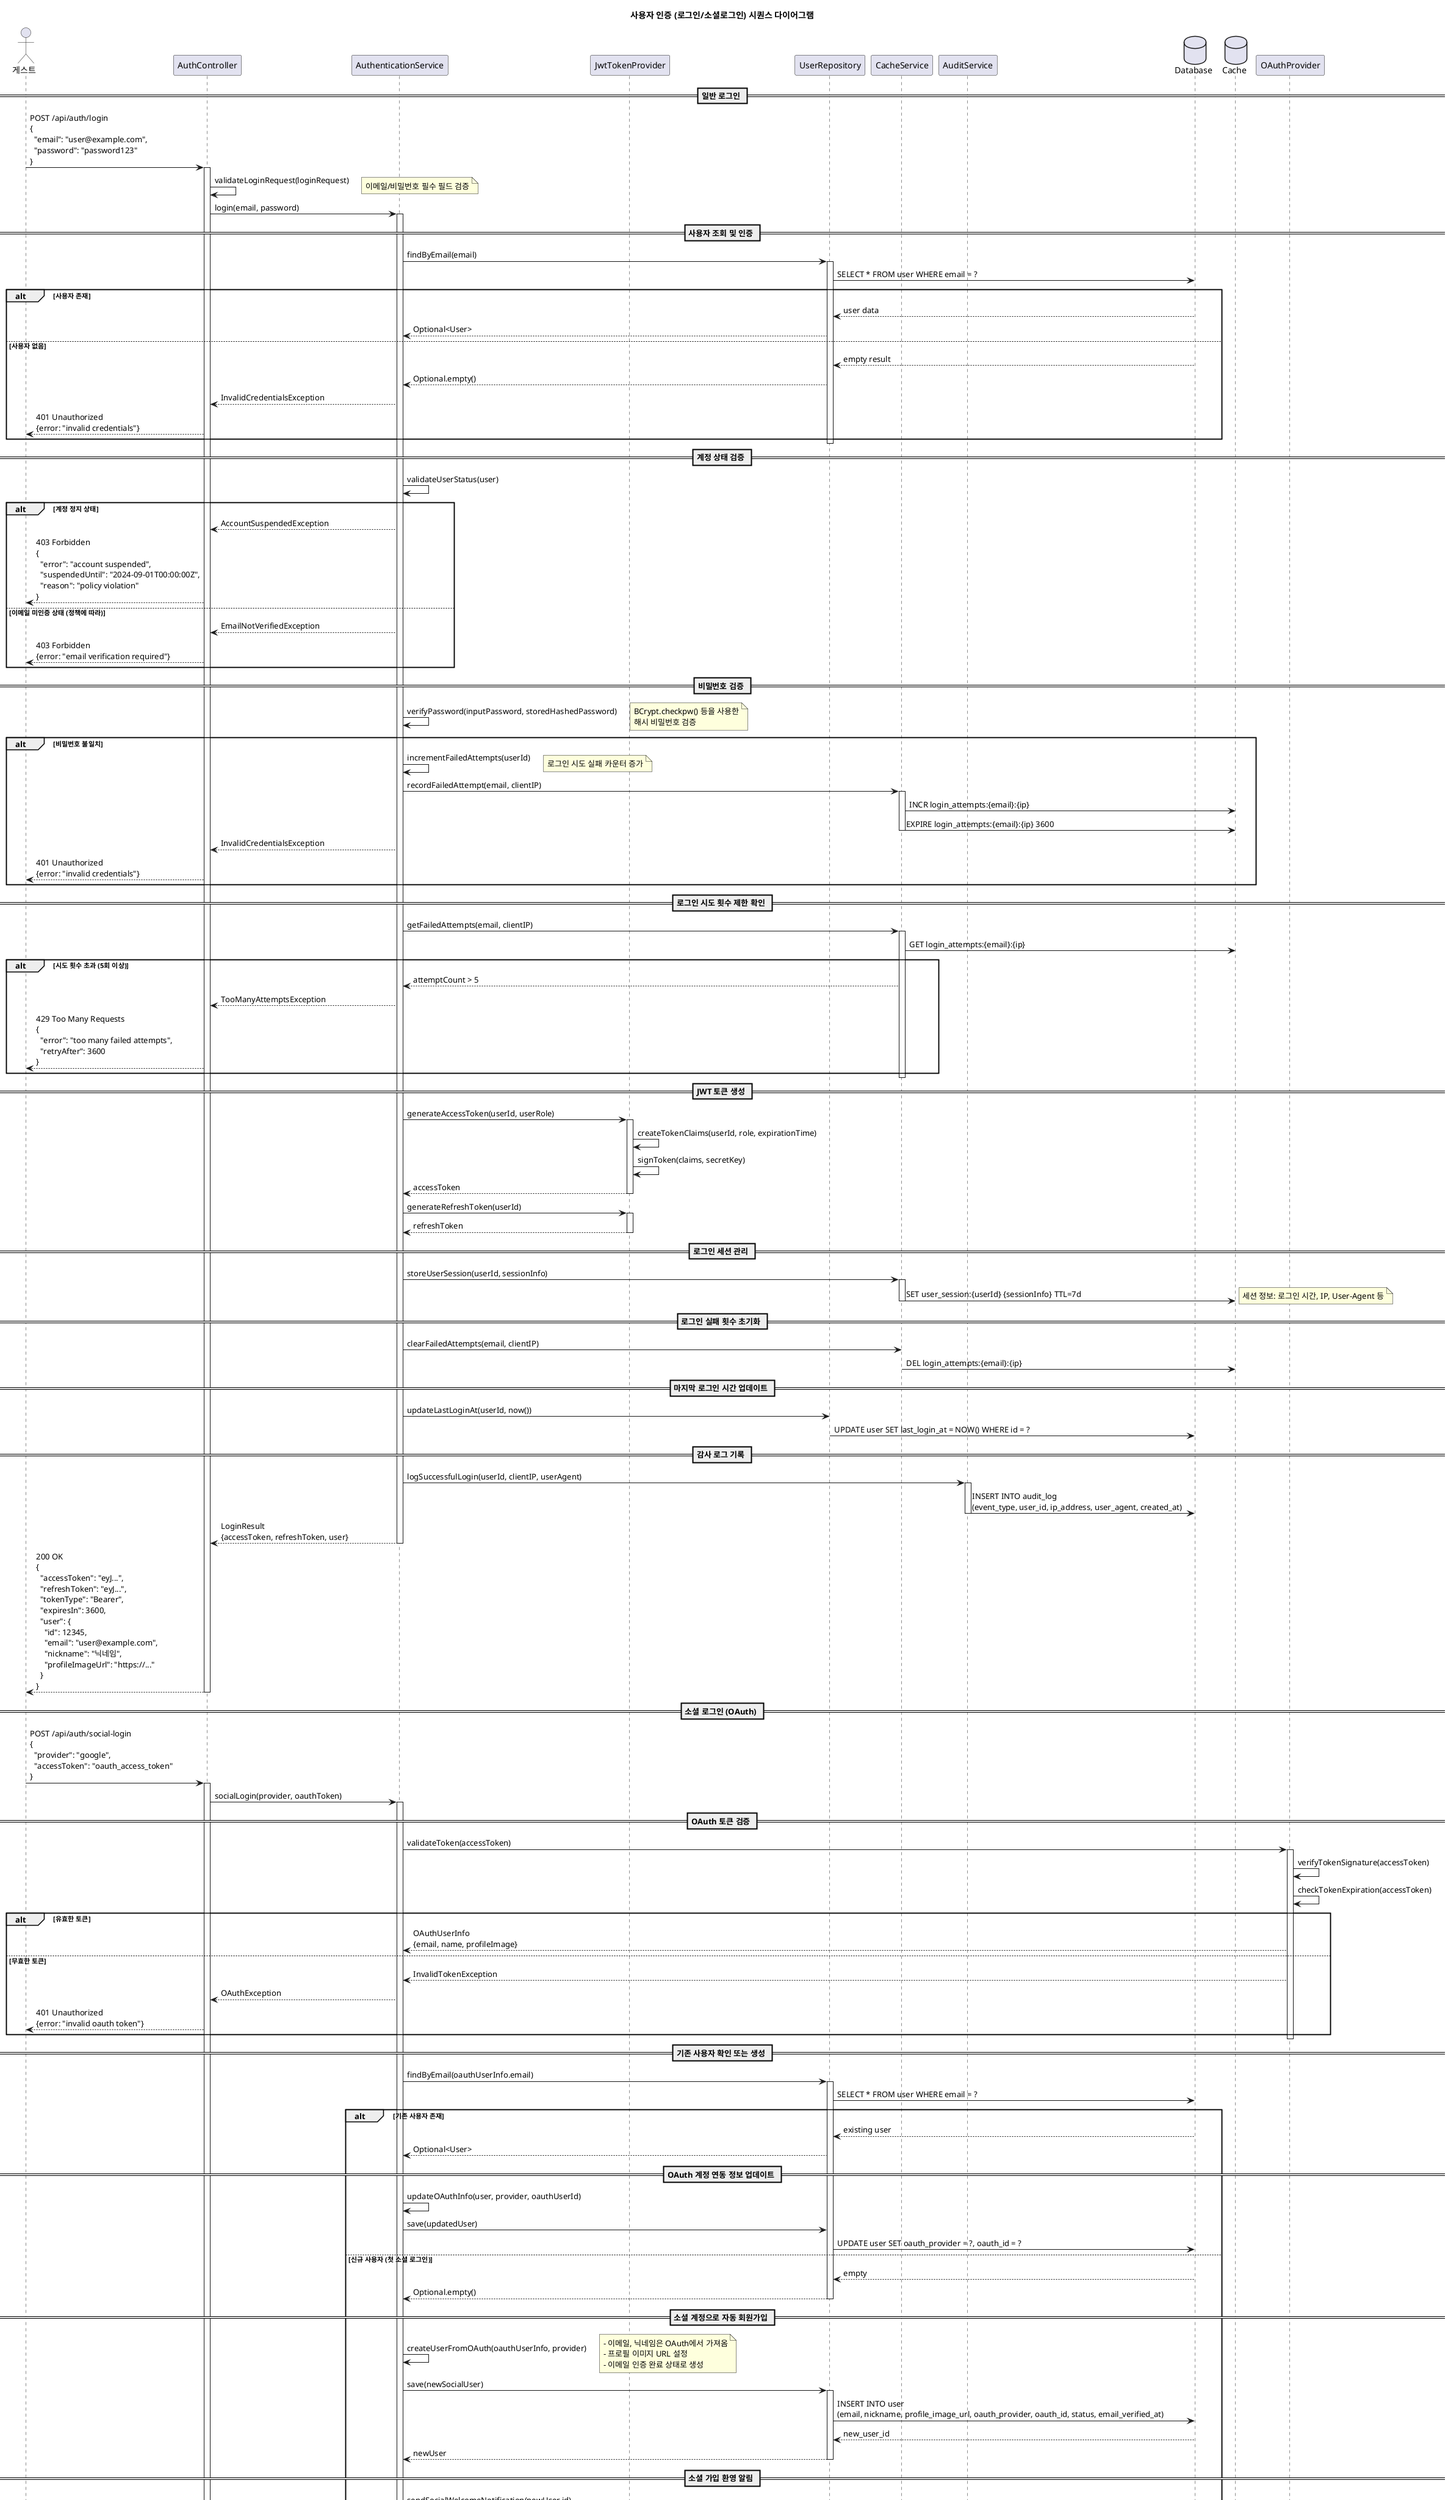 @startuml
title 사용자 인증 (로그인/소셜로그인) 시퀀스 다이어그램

actor "게스트" as Guest
participant "AuthController" as Controller
participant "AuthenticationService" as AuthService
participant "JwtTokenProvider" as JwtProvider
participant "UserRepository" as UserRepo
participant "CacheService" as CacheService
participant "AuditService" as AuditService
database "Database" as DB
database "Cache" as Cache
'external "OAuthProvider" as OAuthProvider

== 일반 로그인 ==
Guest -> Controller: POST /api/auth/login\n{\n  "email": "user@example.com",\n  "password": "password123"\n}
activate Controller

Controller -> Controller: validateLoginRequest(loginRequest)
note right: 이메일/비밀번호 필수 필드 검증

Controller -> AuthService: login(email, password)
activate AuthService

== 사용자 조회 및 인증 ==
AuthService -> UserRepo: findByEmail(email)
activate UserRepo
UserRepo -> DB: SELECT * FROM user WHERE email = ?
alt 사용자 존재
    DB --> UserRepo: user data
    UserRepo --> AuthService: Optional<User>
else 사용자 없음
    DB --> UserRepo: empty result
    UserRepo --> AuthService: Optional.empty()
    AuthService --> Controller: InvalidCredentialsException
    Controller --> Guest: 401 Unauthorized\n{error: "invalid credentials"}
end
deactivate UserRepo

== 계정 상태 검증 ==
AuthService -> AuthService: validateUserStatus(user)
alt 계정 정지 상태
    AuthService --> Controller: AccountSuspendedException
    Controller --> Guest: 403 Forbidden\n{\n  "error": "account suspended",\n  "suspendedUntil": "2024-09-01T00:00:00Z",\n  "reason": "policy violation"\n}
else 이메일 미인증 상태 (정책에 따라)
    AuthService --> Controller: EmailNotVerifiedException
    Controller --> Guest: 403 Forbidden\n{error: "email verification required"}
end

== 비밀번호 검증 ==
AuthService -> AuthService: verifyPassword(inputPassword, storedHashedPassword)
note right: BCrypt.checkpw() 등을 사용한\n해시 비밀번호 검증

alt 비밀번호 불일치
    AuthService -> AuthService: incrementFailedAttempts(userId)
    note right: 로그인 시도 실패 카운터 증가

    AuthService -> CacheService: recordFailedAttempt(email, clientIP)
    activate CacheService
    CacheService -> Cache: INCR login_attempts:{email}:{ip}
    CacheService -> Cache: EXPIRE login_attempts:{email}:{ip} 3600
    deactivate CacheService

    AuthService --> Controller: InvalidCredentialsException
    Controller --> Guest: 401 Unauthorized\n{error: "invalid credentials"}
end

== 로그인 시도 횟수 제한 확인 ==
AuthService -> CacheService: getFailedAttempts(email, clientIP)
activate CacheService
CacheService -> Cache: GET login_attempts:{email}:{ip}
alt 시도 횟수 초과 (5회 이상)
    CacheService --> AuthService: attemptCount > 5
    AuthService --> Controller: TooManyAttemptsException
    Controller --> Guest: 429 Too Many Requests\n{\n  "error": "too many failed attempts",\n  "retryAfter": 3600\n}
end
deactivate CacheService

== JWT 토큰 생성 ==
AuthService -> JwtProvider: generateAccessToken(userId, userRole)
activate JwtProvider
JwtProvider -> JwtProvider: createTokenClaims(userId, role, expirationTime)
JwtProvider -> JwtProvider: signToken(claims, secretKey)
JwtProvider --> AuthService: accessToken
deactivate JwtProvider

AuthService -> JwtProvider: generateRefreshToken(userId)
activate JwtProvider
JwtProvider --> AuthService: refreshToken
deactivate JwtProvider

== 로그인 세션 관리 ==
AuthService -> CacheService: storeUserSession(userId, sessionInfo)
activate CacheService
CacheService -> Cache: SET user_session:{userId} {sessionInfo} TTL=7d
note right: 세션 정보: 로그인 시간, IP, User-Agent 등
deactivate CacheService

== 로그인 실패 횟수 초기화 ==
AuthService -> CacheService: clearFailedAttempts(email, clientIP)
CacheService -> Cache: DEL login_attempts:{email}:{ip}

== 마지막 로그인 시간 업데이트 ==
AuthService -> UserRepo: updateLastLoginAt(userId, now())
UserRepo -> DB: UPDATE user SET last_login_at = NOW() WHERE id = ?

== 감사 로그 기록 ==
AuthService -> AuditService: logSuccessfulLogin(userId, clientIP, userAgent)
activate AuditService
AuditService -> DB: INSERT INTO audit_log\n(event_type, user_id, ip_address, user_agent, created_at)
deactivate AuditService

AuthService --> Controller: LoginResult\n{accessToken, refreshToken, user}
deactivate AuthService

Controller --> Guest: 200 OK\n{\n  "accessToken": "eyJ...",\n  "refreshToken": "eyJ...",\n  "tokenType": "Bearer",\n  "expiresIn": 3600,\n  "user": {\n    "id": 12345,\n    "email": "user@example.com",\n    "nickname": "닉네임",\n    "profileImageUrl": "https://..."\n  }\n}
deactivate Controller

== 소셜 로그인 (OAuth) ==
Guest -> Controller: POST /api/auth/social-login\n{\n  "provider": "google",\n  "accessToken": "oauth_access_token"\n}
activate Controller

Controller -> AuthService: socialLogin(provider, oauthToken)
activate AuthService

== OAuth 토큰 검증 ==
AuthService -> OAuthProvider: validateToken(accessToken)
activate OAuthProvider
OAuthProvider -> OAuthProvider: verifyTokenSignature(accessToken)
OAuthProvider -> OAuthProvider: checkTokenExpiration(accessToken)
alt 유효한 토큰
    OAuthProvider --> AuthService: OAuthUserInfo\n{email, name, profileImage}
else 무효한 토큰
    OAuthProvider --> AuthService: InvalidTokenException
    AuthService --> Controller: OAuthException
    Controller --> Guest: 401 Unauthorized\n{error: "invalid oauth token"}
end
deactivate OAuthProvider

== 기존 사용자 확인 또는 생성 ==
AuthService -> UserRepo: findByEmail(oauthUserInfo.email)
activate UserRepo
UserRepo -> DB: SELECT * FROM user WHERE email = ?
alt 기존 사용자 존재
    DB --> UserRepo: existing user
    UserRepo --> AuthService: Optional<User>

    == OAuth 계정 연동 정보 업데이트 ==
    AuthService -> AuthService: updateOAuthInfo(user, provider, oauthUserId)
    AuthService -> UserRepo: save(updatedUser)
    UserRepo -> DB: UPDATE user SET oauth_provider = ?, oauth_id = ?

else 신규 사용자 (첫 소셜 로그인)
    DB --> UserRepo: empty
    UserRepo --> AuthService: Optional.empty()
    deactivate UserRepo

    == 소셜 계정으로 자동 회원가입 ==
    AuthService -> AuthService: createUserFromOAuth(oauthUserInfo, provider)
    note right: - 이메일, 닉네임은 OAuth에서 가져옴\n- 프로필 이미지 URL 설정\n- 이메일 인증 완료 상태로 생성

    AuthService -> UserRepo: save(newSocialUser)
    activate UserRepo
    UserRepo -> DB: INSERT INTO user\n(email, nickname, profile_image_url, oauth_provider, oauth_id, status, email_verified_at)
    DB --> UserRepo: new_user_id
    UserRepo --> AuthService: newUser
    deactivate UserRepo

    == 소셜 가입 환영 알림 ==
    AuthService -> AuthService: sendSocialWelcomeNotification(newUser.id)
end

== JWT 토큰 생성 (소셜 로그인) ==
AuthService -> JwtProvider: generateAccessToken(user.id, user.role)
JwtProvider --> AuthService: accessToken

AuthService -> JwtProvider: generateRefreshToken(user.id)
JwtProvider --> AuthService: refreshToken

== 세션 및 로그 처리 ==
AuthService -> CacheService: storeUserSession(user.id, sessionInfo)
CacheService -> Cache: SET user_session:{userId} {sessionInfo}

AuthService -> AuditService: logSocialLogin(user.id, provider, clientIP)
AuditService -> DB: INSERT INTO audit_log

AuthService --> Controller: SocialLoginResult\n{accessToken, refreshToken, user, isNewUser}
deactivate AuthService

Controller --> Guest: 200 OK\n{\n  "accessToken": "eyJ...",\n  "refreshToken": "eyJ...",\n  "user": {...},\n  "isNewUser": true\n}
deactivate Controller

== 토큰 갱신 ==
Guest -> Controller: POST /api/auth/refresh\n{\n  "refreshToken": "eyJ..."\n}
activate Controller

Controller -> AuthService: refreshToken(refreshToken)
activate AuthService

AuthService -> JwtProvider: validateRefreshToken(refreshToken)
activate JwtProvider
alt 유효한 리프레시 토큰
    JwtProvider -> JwtProvider: verifyTokenSignature(refreshToken)
    JwtProvider -> JwtProvider: extractUserId(refreshToken)
    JwtProvider --> AuthService: userId
else 무효한 리프레시 토큰
    JwtProvider --> AuthService: InvalidTokenException
    AuthService --> Controller: InvalidTokenException
    Controller --> Guest: 401 Unauthorized\n{error: "invalid refresh token"}
end
deactivate JwtProvider

AuthService -> CacheService: validateUserSession(userId)
activate CacheService
CacheService -> Cache: GET user_session:{userId}
alt 세션 존재
    CacheService --> AuthService: sessionInfo
else 세션 없음 (로그아웃됨)
    CacheService --> AuthService: null
    AuthService --> Controller: SessionExpiredException
    Controller --> Guest: 401 Unauthorized\n{error: "session expired"}
end
deactivate CacheService

== 새 액세스 토큰 발급 ==
AuthService -> JwtProvider: generateAccessToken(userId, userRole)
JwtProvider --> AuthService: newAccessToken

AuthService --> Controller: RefreshResult{newAccessToken}
deactivate AuthService

Controller --> Guest: 200 OK\n{\n  "accessToken": "eyJ...",\n  "tokenType": "Bearer",\n  "expiresIn": 3600\n}
deactivate Controller

== 로그아웃 ==
Guest -> Controller: POST /api/auth/logout
activate Controller

Controller -> AuthService: logout(userId)
activate AuthService

== 세션 무효화 ==
AuthService -> CacheService: invalidateUserSession(userId)
activate CacheService
CacheService -> Cache: DEL user_session:{userId}
deactivate CacheService

== 리프레시 토큰 블랙리스트 등록 ==
AuthService -> CacheService: blacklistToken(refreshToken)
CacheService -> Cache: SET blacklisted_token:{tokenId} true TTL=7d

AuthService -> AuditService: logLogout(userId, clientIP)
AuditService -> DB: INSERT INTO audit_log

AuthService --> Controller: logout success
deactivate AuthService

Controller --> Guest: 200 OK\n{message: "logged out successfully"}
deactivate Controller

== 예외 처리 ==
alt 잘못된 자격 증명
    AuthService --> Controller: InvalidCredentialsException
    Controller --> Guest: 401 Unauthorized\n{error: "invalid credentials"}
else 계정 정지
    AuthService --> Controller: AccountSuspendedException
    Controller --> Guest: 403 Forbidden\n{error: "account suspended"}
else 로그인 시도 횟수 초과
    AuthService --> Controller: TooManyAttemptsException
    Controller --> Guest: 429 Too Many Requests\n{error: "too many attempts"}
else OAuth 토큰 오류
    OAuthProvider --> AuthService: OAuthException
    AuthService --> Controller: OAuthException
    Controller --> Guest: 401 Unauthorized\n{error: "oauth authentication failed"}
end

@enduml
